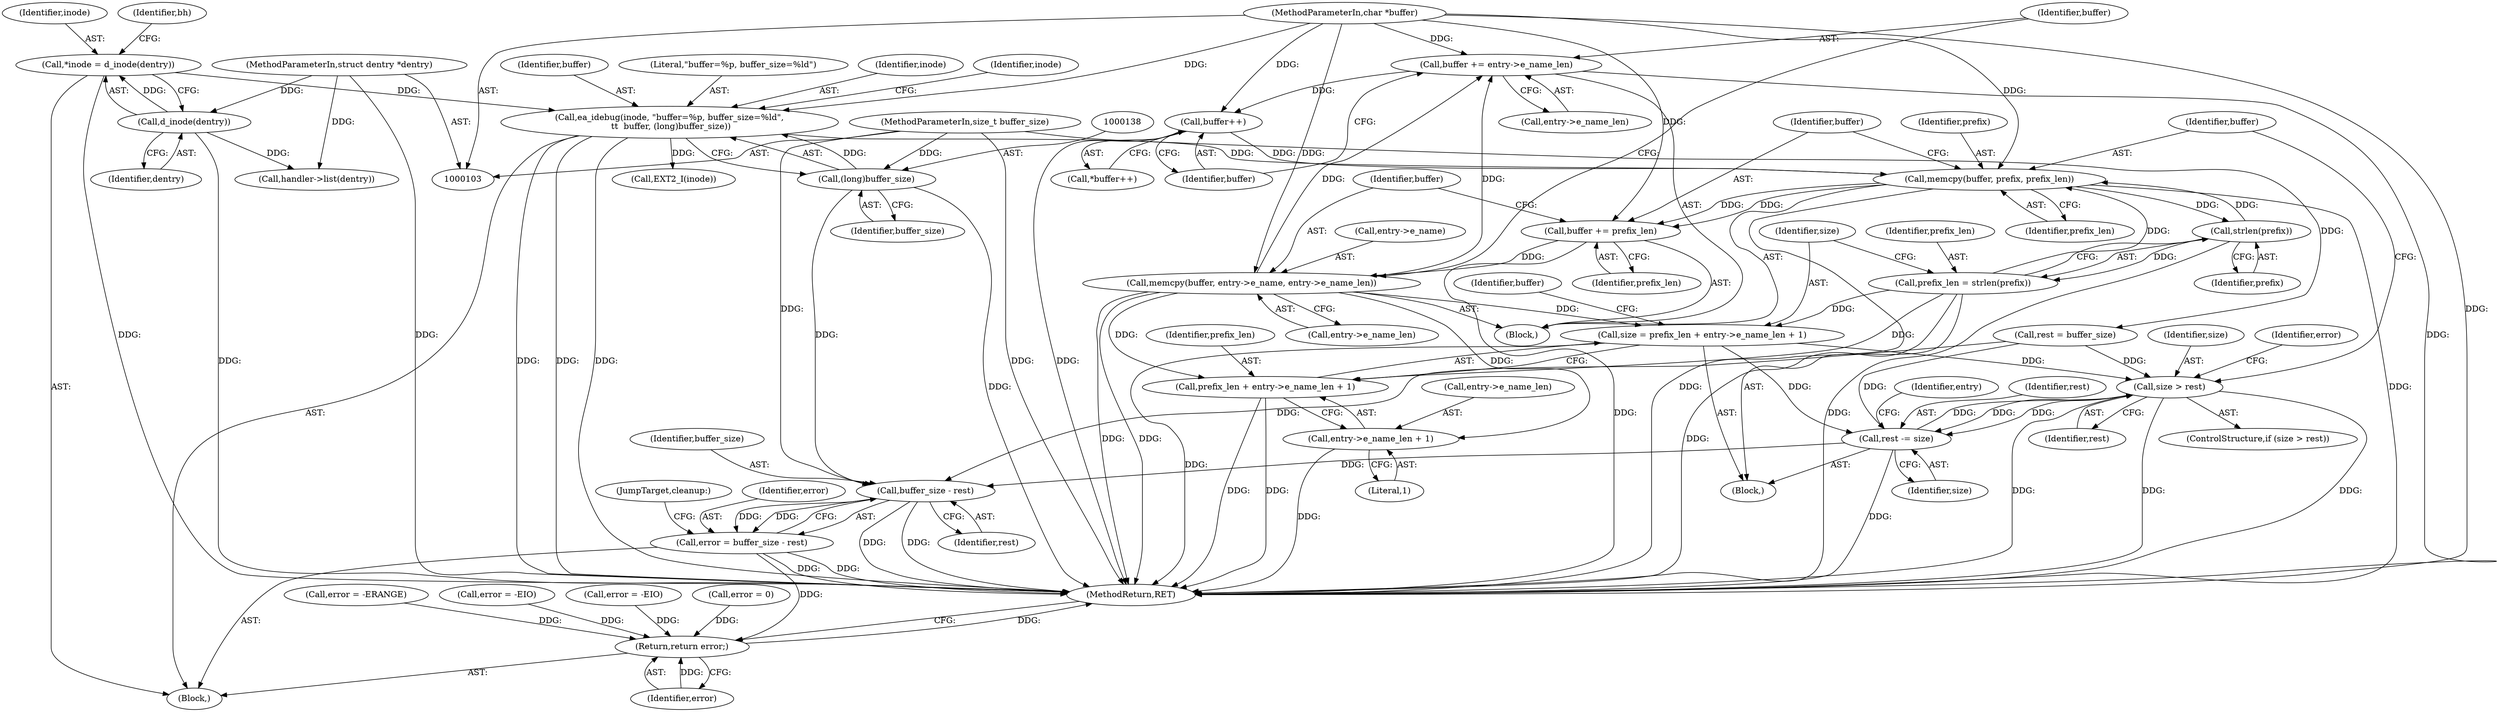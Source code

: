 digraph "0_linux_be0726d33cb8f411945884664924bed3cb8c70ee_8@pointer" {
"1000347" [label="(Call,buffer += entry->e_name_len)"];
"1000339" [label="(Call,memcpy(buffer, entry->e_name, entry->e_name_len))"];
"1000336" [label="(Call,buffer += prefix_len)"];
"1000332" [label="(Call,memcpy(buffer, prefix, prefix_len))"];
"1000133" [label="(Call,ea_idebug(inode, \"buffer=%p, buffer_size=%ld\",\n \t\t  buffer, (long)buffer_size))"];
"1000109" [label="(Call,*inode = d_inode(dentry))"];
"1000111" [label="(Call,d_inode(dentry))"];
"1000104" [label="(MethodParameterIn,struct dentry *dentry)"];
"1000105" [label="(MethodParameterIn,char *buffer)"];
"1000137" [label="(Call,(long)buffer_size)"];
"1000106" [label="(MethodParameterIn,size_t buffer_size)"];
"1000354" [label="(Call,buffer++)"];
"1000347" [label="(Call,buffer += entry->e_name_len)"];
"1000307" [label="(Call,strlen(prefix))"];
"1000305" [label="(Call,prefix_len = strlen(prefix))"];
"1000310" [label="(Call,size = prefix_len + entry->e_name_len + 1)"];
"1000323" [label="(Call,size > rest)"];
"1000357" [label="(Call,rest -= size)"];
"1000362" [label="(Call,buffer_size - rest)"];
"1000360" [label="(Call,error = buffer_size - rest)"];
"1000374" [label="(Return,return error;)"];
"1000312" [label="(Call,prefix_len + entry->e_name_len + 1)"];
"1000314" [label="(Call,entry->e_name_len + 1)"];
"1000337" [label="(Identifier,buffer)"];
"1000365" [label="(JumpTarget,cleanup:)"];
"1000336" [label="(Call,buffer += prefix_len)"];
"1000334" [label="(Identifier,prefix)"];
"1000327" [label="(Call,error = -ERANGE)"];
"1000354" [label="(Call,buffer++)"];
"1000321" [label="(Block,)"];
"1000344" [label="(Call,entry->e_name_len)"];
"1000320" [label="(Identifier,buffer)"];
"1000363" [label="(Identifier,buffer_size)"];
"1000105" [label="(MethodParameterIn,char *buffer)"];
"1000323" [label="(Call,size > rest)"];
"1000314" [label="(Call,entry->e_name_len + 1)"];
"1000110" [label="(Identifier,inode)"];
"1000353" [label="(Call,*buffer++)"];
"1000348" [label="(Identifier,buffer)"];
"1000115" [label="(Identifier,bh)"];
"1000315" [label="(Call,entry->e_name_len)"];
"1000173" [label="(Call,error = -EIO)"];
"1000136" [label="(Identifier,buffer)"];
"1000375" [label="(Identifier,error)"];
"1000325" [label="(Identifier,rest)"];
"1000312" [label="(Call,prefix_len + entry->e_name_len + 1)"];
"1000332" [label="(Call,memcpy(buffer, prefix, prefix_len))"];
"1000135" [label="(Literal,\"buffer=%p, buffer_size=%ld\")"];
"1000300" [label="(Block,)"];
"1000359" [label="(Identifier,size)"];
"1000374" [label="(Return,return error;)"];
"1000308" [label="(Identifier,prefix)"];
"1000311" [label="(Identifier,size)"];
"1000347" [label="(Call,buffer += entry->e_name_len)"];
"1000349" [label="(Call,entry->e_name_len)"];
"1000355" [label="(Identifier,buffer)"];
"1000111" [label="(Call,d_inode(dentry))"];
"1000357" [label="(Call,rest -= size)"];
"1000106" [label="(MethodParameterIn,size_t buffer_size)"];
"1000310" [label="(Call,size = prefix_len + entry->e_name_len + 1)"];
"1000112" [label="(Identifier,dentry)"];
"1000133" [label="(Call,ea_idebug(inode, \"buffer=%p, buffer_size=%ld\",\n \t\t  buffer, (long)buffer_size))"];
"1000107" [label="(Block,)"];
"1000134" [label="(Identifier,inode)"];
"1000313" [label="(Identifier,prefix_len)"];
"1000339" [label="(Call,memcpy(buffer, entry->e_name, entry->e_name_len))"];
"1000340" [label="(Identifier,buffer)"];
"1000376" [label="(MethodReturn,RET)"];
"1000298" [label="(Call,handler->list(dentry))"];
"1000104" [label="(MethodParameterIn,struct dentry *dentry)"];
"1000305" [label="(Call,prefix_len = strlen(prefix))"];
"1000364" [label="(Identifier,rest)"];
"1000324" [label="(Identifier,size)"];
"1000341" [label="(Call,entry->e_name)"];
"1000333" [label="(Identifier,buffer)"];
"1000306" [label="(Identifier,prefix_len)"];
"1000139" [label="(Identifier,buffer_size)"];
"1000318" [label="(Literal,1)"];
"1000120" [label="(Call,rest = buffer_size)"];
"1000137" [label="(Call,(long)buffer_size)"];
"1000360" [label="(Call,error = buffer_size - rest)"];
"1000328" [label="(Identifier,error)"];
"1000307" [label="(Call,strlen(prefix))"];
"1000234" [label="(Call,error = -EIO)"];
"1000322" [label="(ControlStructure,if (size > rest))"];
"1000146" [label="(Call,error = 0)"];
"1000279" [label="(Identifier,entry)"];
"1000143" [label="(Call,EXT2_I(inode))"];
"1000338" [label="(Identifier,prefix_len)"];
"1000335" [label="(Identifier,prefix_len)"];
"1000361" [label="(Identifier,error)"];
"1000109" [label="(Call,*inode = d_inode(dentry))"];
"1000362" [label="(Call,buffer_size - rest)"];
"1000358" [label="(Identifier,rest)"];
"1000144" [label="(Identifier,inode)"];
"1000347" -> "1000321"  [label="AST: "];
"1000347" -> "1000349"  [label="CFG: "];
"1000348" -> "1000347"  [label="AST: "];
"1000349" -> "1000347"  [label="AST: "];
"1000355" -> "1000347"  [label="CFG: "];
"1000347" -> "1000376"  [label="DDG: "];
"1000339" -> "1000347"  [label="DDG: "];
"1000339" -> "1000347"  [label="DDG: "];
"1000105" -> "1000347"  [label="DDG: "];
"1000347" -> "1000354"  [label="DDG: "];
"1000339" -> "1000321"  [label="AST: "];
"1000339" -> "1000344"  [label="CFG: "];
"1000340" -> "1000339"  [label="AST: "];
"1000341" -> "1000339"  [label="AST: "];
"1000344" -> "1000339"  [label="AST: "];
"1000348" -> "1000339"  [label="CFG: "];
"1000339" -> "1000376"  [label="DDG: "];
"1000339" -> "1000376"  [label="DDG: "];
"1000339" -> "1000310"  [label="DDG: "];
"1000339" -> "1000312"  [label="DDG: "];
"1000339" -> "1000314"  [label="DDG: "];
"1000336" -> "1000339"  [label="DDG: "];
"1000105" -> "1000339"  [label="DDG: "];
"1000336" -> "1000321"  [label="AST: "];
"1000336" -> "1000338"  [label="CFG: "];
"1000337" -> "1000336"  [label="AST: "];
"1000338" -> "1000336"  [label="AST: "];
"1000340" -> "1000336"  [label="CFG: "];
"1000336" -> "1000376"  [label="DDG: "];
"1000332" -> "1000336"  [label="DDG: "];
"1000332" -> "1000336"  [label="DDG: "];
"1000105" -> "1000336"  [label="DDG: "];
"1000332" -> "1000321"  [label="AST: "];
"1000332" -> "1000335"  [label="CFG: "];
"1000333" -> "1000332"  [label="AST: "];
"1000334" -> "1000332"  [label="AST: "];
"1000335" -> "1000332"  [label="AST: "];
"1000337" -> "1000332"  [label="CFG: "];
"1000332" -> "1000376"  [label="DDG: "];
"1000332" -> "1000376"  [label="DDG: "];
"1000332" -> "1000307"  [label="DDG: "];
"1000133" -> "1000332"  [label="DDG: "];
"1000354" -> "1000332"  [label="DDG: "];
"1000105" -> "1000332"  [label="DDG: "];
"1000307" -> "1000332"  [label="DDG: "];
"1000305" -> "1000332"  [label="DDG: "];
"1000133" -> "1000107"  [label="AST: "];
"1000133" -> "1000137"  [label="CFG: "];
"1000134" -> "1000133"  [label="AST: "];
"1000135" -> "1000133"  [label="AST: "];
"1000136" -> "1000133"  [label="AST: "];
"1000137" -> "1000133"  [label="AST: "];
"1000144" -> "1000133"  [label="CFG: "];
"1000133" -> "1000376"  [label="DDG: "];
"1000133" -> "1000376"  [label="DDG: "];
"1000133" -> "1000376"  [label="DDG: "];
"1000109" -> "1000133"  [label="DDG: "];
"1000105" -> "1000133"  [label="DDG: "];
"1000137" -> "1000133"  [label="DDG: "];
"1000133" -> "1000143"  [label="DDG: "];
"1000109" -> "1000107"  [label="AST: "];
"1000109" -> "1000111"  [label="CFG: "];
"1000110" -> "1000109"  [label="AST: "];
"1000111" -> "1000109"  [label="AST: "];
"1000115" -> "1000109"  [label="CFG: "];
"1000109" -> "1000376"  [label="DDG: "];
"1000111" -> "1000109"  [label="DDG: "];
"1000111" -> "1000112"  [label="CFG: "];
"1000112" -> "1000111"  [label="AST: "];
"1000111" -> "1000376"  [label="DDG: "];
"1000104" -> "1000111"  [label="DDG: "];
"1000111" -> "1000298"  [label="DDG: "];
"1000104" -> "1000103"  [label="AST: "];
"1000104" -> "1000376"  [label="DDG: "];
"1000104" -> "1000298"  [label="DDG: "];
"1000105" -> "1000103"  [label="AST: "];
"1000105" -> "1000376"  [label="DDG: "];
"1000105" -> "1000354"  [label="DDG: "];
"1000137" -> "1000139"  [label="CFG: "];
"1000138" -> "1000137"  [label="AST: "];
"1000139" -> "1000137"  [label="AST: "];
"1000137" -> "1000376"  [label="DDG: "];
"1000106" -> "1000137"  [label="DDG: "];
"1000137" -> "1000362"  [label="DDG: "];
"1000106" -> "1000103"  [label="AST: "];
"1000106" -> "1000376"  [label="DDG: "];
"1000106" -> "1000120"  [label="DDG: "];
"1000106" -> "1000362"  [label="DDG: "];
"1000354" -> "1000353"  [label="AST: "];
"1000354" -> "1000355"  [label="CFG: "];
"1000355" -> "1000354"  [label="AST: "];
"1000353" -> "1000354"  [label="CFG: "];
"1000354" -> "1000376"  [label="DDG: "];
"1000307" -> "1000305"  [label="AST: "];
"1000307" -> "1000308"  [label="CFG: "];
"1000308" -> "1000307"  [label="AST: "];
"1000305" -> "1000307"  [label="CFG: "];
"1000307" -> "1000376"  [label="DDG: "];
"1000307" -> "1000305"  [label="DDG: "];
"1000305" -> "1000300"  [label="AST: "];
"1000306" -> "1000305"  [label="AST: "];
"1000311" -> "1000305"  [label="CFG: "];
"1000305" -> "1000376"  [label="DDG: "];
"1000305" -> "1000310"  [label="DDG: "];
"1000305" -> "1000312"  [label="DDG: "];
"1000310" -> "1000300"  [label="AST: "];
"1000310" -> "1000312"  [label="CFG: "];
"1000311" -> "1000310"  [label="AST: "];
"1000312" -> "1000310"  [label="AST: "];
"1000320" -> "1000310"  [label="CFG: "];
"1000310" -> "1000376"  [label="DDG: "];
"1000310" -> "1000323"  [label="DDG: "];
"1000310" -> "1000357"  [label="DDG: "];
"1000323" -> "1000322"  [label="AST: "];
"1000323" -> "1000325"  [label="CFG: "];
"1000324" -> "1000323"  [label="AST: "];
"1000325" -> "1000323"  [label="AST: "];
"1000328" -> "1000323"  [label="CFG: "];
"1000333" -> "1000323"  [label="CFG: "];
"1000323" -> "1000376"  [label="DDG: "];
"1000323" -> "1000376"  [label="DDG: "];
"1000323" -> "1000376"  [label="DDG: "];
"1000120" -> "1000323"  [label="DDG: "];
"1000357" -> "1000323"  [label="DDG: "];
"1000323" -> "1000357"  [label="DDG: "];
"1000323" -> "1000357"  [label="DDG: "];
"1000357" -> "1000300"  [label="AST: "];
"1000357" -> "1000359"  [label="CFG: "];
"1000358" -> "1000357"  [label="AST: "];
"1000359" -> "1000357"  [label="AST: "];
"1000279" -> "1000357"  [label="CFG: "];
"1000357" -> "1000376"  [label="DDG: "];
"1000120" -> "1000357"  [label="DDG: "];
"1000357" -> "1000362"  [label="DDG: "];
"1000362" -> "1000360"  [label="AST: "];
"1000362" -> "1000364"  [label="CFG: "];
"1000363" -> "1000362"  [label="AST: "];
"1000364" -> "1000362"  [label="AST: "];
"1000360" -> "1000362"  [label="CFG: "];
"1000362" -> "1000376"  [label="DDG: "];
"1000362" -> "1000376"  [label="DDG: "];
"1000362" -> "1000360"  [label="DDG: "];
"1000362" -> "1000360"  [label="DDG: "];
"1000120" -> "1000362"  [label="DDG: "];
"1000360" -> "1000107"  [label="AST: "];
"1000361" -> "1000360"  [label="AST: "];
"1000365" -> "1000360"  [label="CFG: "];
"1000360" -> "1000376"  [label="DDG: "];
"1000360" -> "1000376"  [label="DDG: "];
"1000360" -> "1000374"  [label="DDG: "];
"1000374" -> "1000107"  [label="AST: "];
"1000374" -> "1000375"  [label="CFG: "];
"1000375" -> "1000374"  [label="AST: "];
"1000376" -> "1000374"  [label="CFG: "];
"1000374" -> "1000376"  [label="DDG: "];
"1000375" -> "1000374"  [label="DDG: "];
"1000234" -> "1000374"  [label="DDG: "];
"1000327" -> "1000374"  [label="DDG: "];
"1000146" -> "1000374"  [label="DDG: "];
"1000173" -> "1000374"  [label="DDG: "];
"1000312" -> "1000314"  [label="CFG: "];
"1000313" -> "1000312"  [label="AST: "];
"1000314" -> "1000312"  [label="AST: "];
"1000312" -> "1000376"  [label="DDG: "];
"1000312" -> "1000376"  [label="DDG: "];
"1000314" -> "1000318"  [label="CFG: "];
"1000315" -> "1000314"  [label="AST: "];
"1000318" -> "1000314"  [label="AST: "];
"1000314" -> "1000376"  [label="DDG: "];
}
